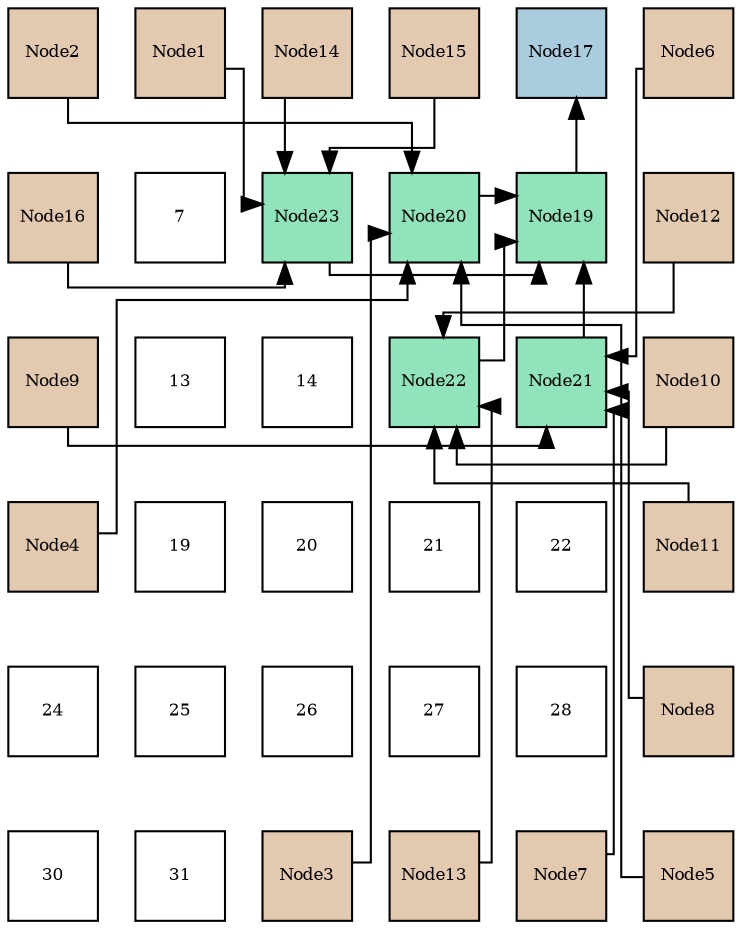 digraph layout{
 rankdir=TB;
 splines=ortho;
 node [style=filled shape=square fixedsize=true width=0.6];
0[label="Node2", fontsize=8, fillcolor="#e3c9af"];
1[label="Node1", fontsize=8, fillcolor="#e3c9af"];
2[label="Node14", fontsize=8, fillcolor="#e3c9af"];
3[label="Node15", fontsize=8, fillcolor="#e3c9af"];
4[label="Node17", fontsize=8, fillcolor="#a9ccde"];
5[label="Node6", fontsize=8, fillcolor="#e3c9af"];
6[label="Node16", fontsize=8, fillcolor="#e3c9af"];
7[label="7", fontsize=8, fillcolor="#ffffff"];
8[label="Node23", fontsize=8, fillcolor="#91e3bb"];
9[label="Node20", fontsize=8, fillcolor="#91e3bb"];
10[label="Node19", fontsize=8, fillcolor="#91e3bb"];
11[label="Node12", fontsize=8, fillcolor="#e3c9af"];
12[label="Node9", fontsize=8, fillcolor="#e3c9af"];
13[label="13", fontsize=8, fillcolor="#ffffff"];
14[label="14", fontsize=8, fillcolor="#ffffff"];
15[label="Node22", fontsize=8, fillcolor="#91e3bb"];
16[label="Node21", fontsize=8, fillcolor="#91e3bb"];
17[label="Node10", fontsize=8, fillcolor="#e3c9af"];
18[label="Node4", fontsize=8, fillcolor="#e3c9af"];
19[label="19", fontsize=8, fillcolor="#ffffff"];
20[label="20", fontsize=8, fillcolor="#ffffff"];
21[label="21", fontsize=8, fillcolor="#ffffff"];
22[label="22", fontsize=8, fillcolor="#ffffff"];
23[label="Node11", fontsize=8, fillcolor="#e3c9af"];
24[label="24", fontsize=8, fillcolor="#ffffff"];
25[label="25", fontsize=8, fillcolor="#ffffff"];
26[label="26", fontsize=8, fillcolor="#ffffff"];
27[label="27", fontsize=8, fillcolor="#ffffff"];
28[label="28", fontsize=8, fillcolor="#ffffff"];
29[label="Node8", fontsize=8, fillcolor="#e3c9af"];
30[label="30", fontsize=8, fillcolor="#ffffff"];
31[label="31", fontsize=8, fillcolor="#ffffff"];
32[label="Node3", fontsize=8, fillcolor="#e3c9af"];
33[label="Node13", fontsize=8, fillcolor="#e3c9af"];
34[label="Node7", fontsize=8, fillcolor="#e3c9af"];
35[label="Node5", fontsize=8, fillcolor="#e3c9af"];
edge [constraint=false, style=vis];10 -> 4;
9 -> 10;
16 -> 10;
15 -> 10;
8 -> 10;
0 -> 9;
32 -> 9;
18 -> 9;
35 -> 9;
5 -> 16;
34 -> 16;
29 -> 16;
12 -> 16;
17 -> 15;
23 -> 15;
11 -> 15;
33 -> 15;
1 -> 8;
2 -> 8;
3 -> 8;
6 -> 8;
edge [constraint=true, style=invis];
0 -> 6 -> 12 -> 18 -> 24 -> 30;
1 -> 7 -> 13 -> 19 -> 25 -> 31;
2 -> 8 -> 14 -> 20 -> 26 -> 32;
3 -> 9 -> 15 -> 21 -> 27 -> 33;
4 -> 10 -> 16 -> 22 -> 28 -> 34;
5 -> 11 -> 17 -> 23 -> 29 -> 35;
rank = same {0 -> 1 -> 2 -> 3 -> 4 -> 5};
rank = same {6 -> 7 -> 8 -> 9 -> 10 -> 11};
rank = same {12 -> 13 -> 14 -> 15 -> 16 -> 17};
rank = same {18 -> 19 -> 20 -> 21 -> 22 -> 23};
rank = same {24 -> 25 -> 26 -> 27 -> 28 -> 29};
rank = same {30 -> 31 -> 32 -> 33 -> 34 -> 35};
}